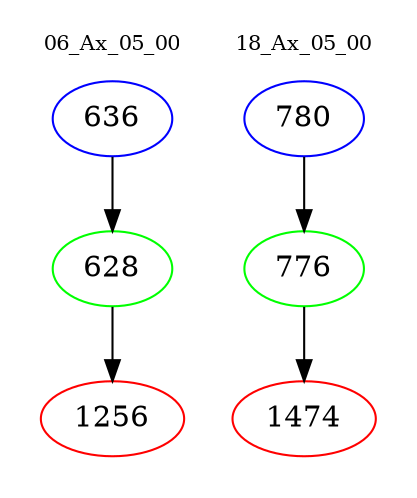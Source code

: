 digraph{
subgraph cluster_0 {
color = white
label = "06_Ax_05_00";
fontsize=10;
T0_636 [label="636", color="blue"]
T0_636 -> T0_628 [color="black"]
T0_628 [label="628", color="green"]
T0_628 -> T0_1256 [color="black"]
T0_1256 [label="1256", color="red"]
}
subgraph cluster_1 {
color = white
label = "18_Ax_05_00";
fontsize=10;
T1_780 [label="780", color="blue"]
T1_780 -> T1_776 [color="black"]
T1_776 [label="776", color="green"]
T1_776 -> T1_1474 [color="black"]
T1_1474 [label="1474", color="red"]
}
}
